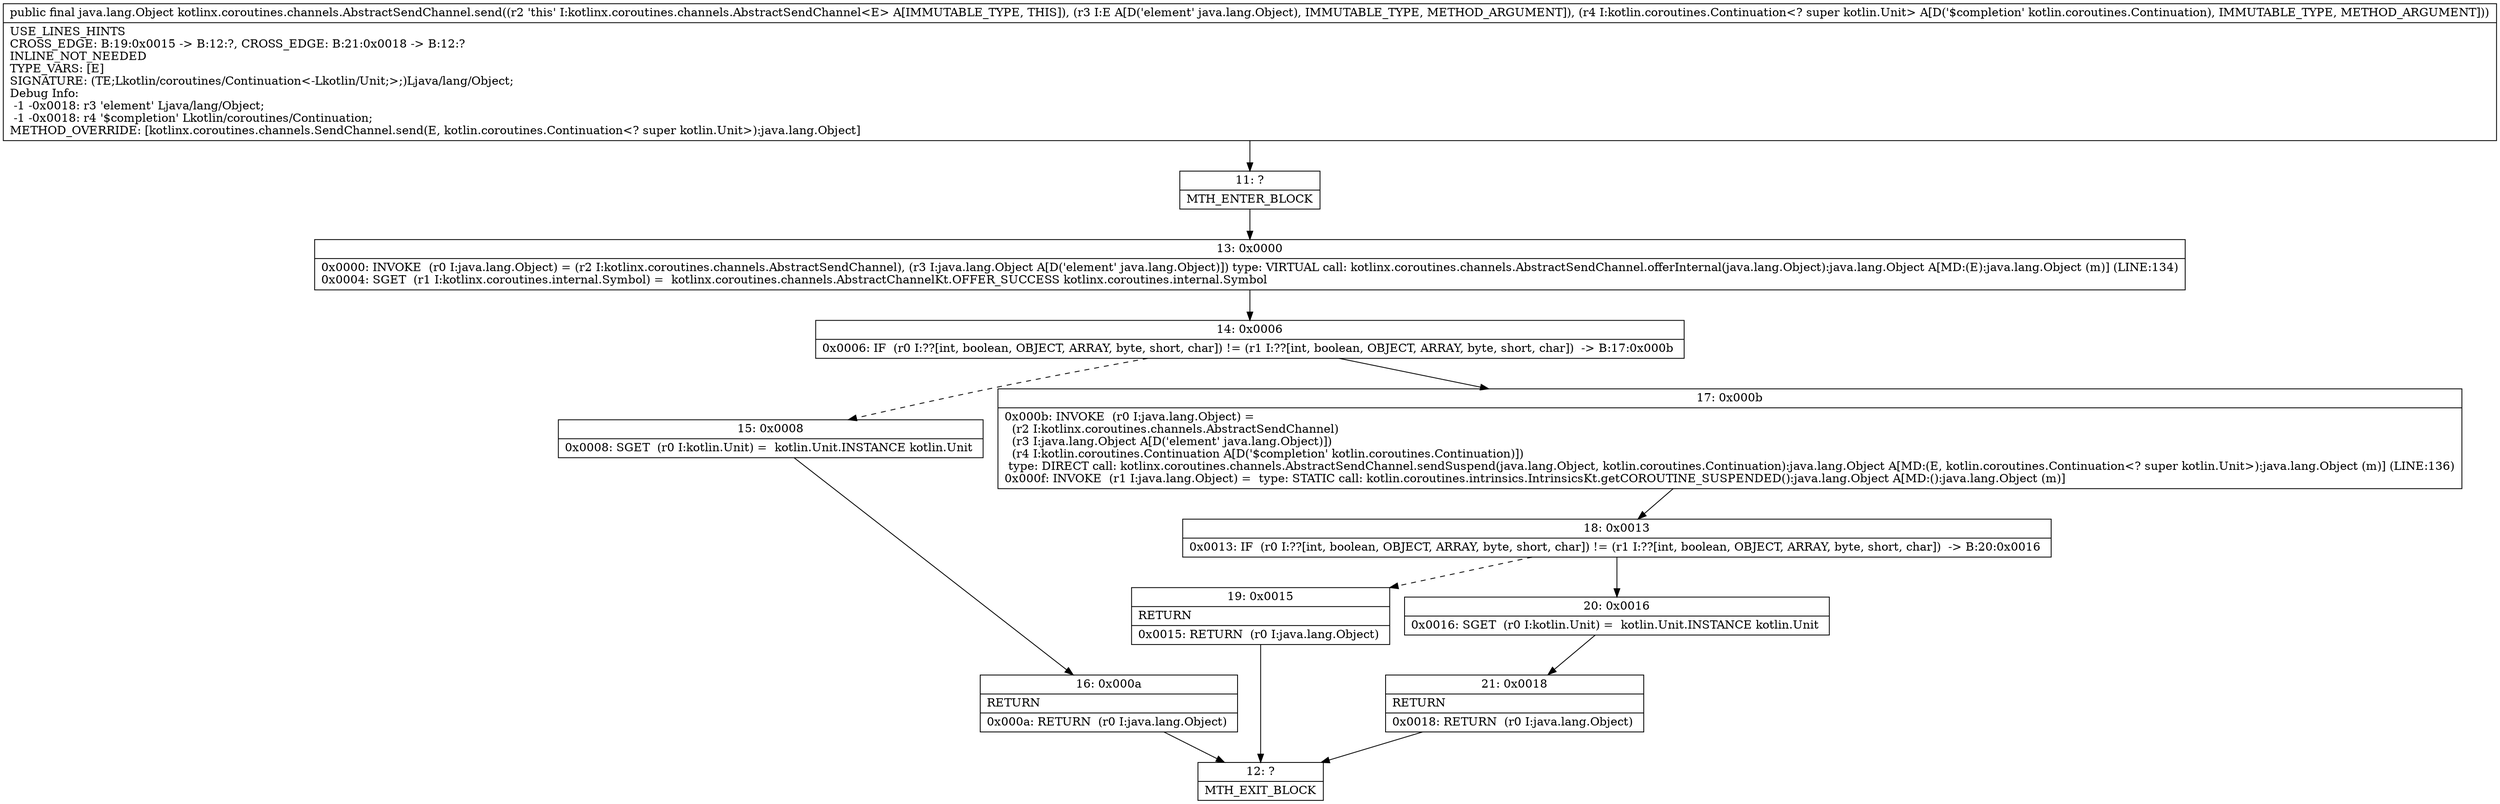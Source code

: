 digraph "CFG forkotlinx.coroutines.channels.AbstractSendChannel.send(Ljava\/lang\/Object;Lkotlin\/coroutines\/Continuation;)Ljava\/lang\/Object;" {
Node_11 [shape=record,label="{11\:\ ?|MTH_ENTER_BLOCK\l}"];
Node_13 [shape=record,label="{13\:\ 0x0000|0x0000: INVOKE  (r0 I:java.lang.Object) = (r2 I:kotlinx.coroutines.channels.AbstractSendChannel), (r3 I:java.lang.Object A[D('element' java.lang.Object)]) type: VIRTUAL call: kotlinx.coroutines.channels.AbstractSendChannel.offerInternal(java.lang.Object):java.lang.Object A[MD:(E):java.lang.Object (m)] (LINE:134)\l0x0004: SGET  (r1 I:kotlinx.coroutines.internal.Symbol) =  kotlinx.coroutines.channels.AbstractChannelKt.OFFER_SUCCESS kotlinx.coroutines.internal.Symbol \l}"];
Node_14 [shape=record,label="{14\:\ 0x0006|0x0006: IF  (r0 I:??[int, boolean, OBJECT, ARRAY, byte, short, char]) != (r1 I:??[int, boolean, OBJECT, ARRAY, byte, short, char])  \-\> B:17:0x000b \l}"];
Node_15 [shape=record,label="{15\:\ 0x0008|0x0008: SGET  (r0 I:kotlin.Unit) =  kotlin.Unit.INSTANCE kotlin.Unit \l}"];
Node_16 [shape=record,label="{16\:\ 0x000a|RETURN\l|0x000a: RETURN  (r0 I:java.lang.Object) \l}"];
Node_12 [shape=record,label="{12\:\ ?|MTH_EXIT_BLOCK\l}"];
Node_17 [shape=record,label="{17\:\ 0x000b|0x000b: INVOKE  (r0 I:java.lang.Object) = \l  (r2 I:kotlinx.coroutines.channels.AbstractSendChannel)\l  (r3 I:java.lang.Object A[D('element' java.lang.Object)])\l  (r4 I:kotlin.coroutines.Continuation A[D('$completion' kotlin.coroutines.Continuation)])\l type: DIRECT call: kotlinx.coroutines.channels.AbstractSendChannel.sendSuspend(java.lang.Object, kotlin.coroutines.Continuation):java.lang.Object A[MD:(E, kotlin.coroutines.Continuation\<? super kotlin.Unit\>):java.lang.Object (m)] (LINE:136)\l0x000f: INVOKE  (r1 I:java.lang.Object) =  type: STATIC call: kotlin.coroutines.intrinsics.IntrinsicsKt.getCOROUTINE_SUSPENDED():java.lang.Object A[MD:():java.lang.Object (m)]\l}"];
Node_18 [shape=record,label="{18\:\ 0x0013|0x0013: IF  (r0 I:??[int, boolean, OBJECT, ARRAY, byte, short, char]) != (r1 I:??[int, boolean, OBJECT, ARRAY, byte, short, char])  \-\> B:20:0x0016 \l}"];
Node_19 [shape=record,label="{19\:\ 0x0015|RETURN\l|0x0015: RETURN  (r0 I:java.lang.Object) \l}"];
Node_20 [shape=record,label="{20\:\ 0x0016|0x0016: SGET  (r0 I:kotlin.Unit) =  kotlin.Unit.INSTANCE kotlin.Unit \l}"];
Node_21 [shape=record,label="{21\:\ 0x0018|RETURN\l|0x0018: RETURN  (r0 I:java.lang.Object) \l}"];
MethodNode[shape=record,label="{public final java.lang.Object kotlinx.coroutines.channels.AbstractSendChannel.send((r2 'this' I:kotlinx.coroutines.channels.AbstractSendChannel\<E\> A[IMMUTABLE_TYPE, THIS]), (r3 I:E A[D('element' java.lang.Object), IMMUTABLE_TYPE, METHOD_ARGUMENT]), (r4 I:kotlin.coroutines.Continuation\<? super kotlin.Unit\> A[D('$completion' kotlin.coroutines.Continuation), IMMUTABLE_TYPE, METHOD_ARGUMENT]))  | USE_LINES_HINTS\lCROSS_EDGE: B:19:0x0015 \-\> B:12:?, CROSS_EDGE: B:21:0x0018 \-\> B:12:?\lINLINE_NOT_NEEDED\lTYPE_VARS: [E]\lSIGNATURE: (TE;Lkotlin\/coroutines\/Continuation\<\-Lkotlin\/Unit;\>;)Ljava\/lang\/Object;\lDebug Info:\l  \-1 \-0x0018: r3 'element' Ljava\/lang\/Object;\l  \-1 \-0x0018: r4 '$completion' Lkotlin\/coroutines\/Continuation;\lMETHOD_OVERRIDE: [kotlinx.coroutines.channels.SendChannel.send(E, kotlin.coroutines.Continuation\<? super kotlin.Unit\>):java.lang.Object]\l}"];
MethodNode -> Node_11;Node_11 -> Node_13;
Node_13 -> Node_14;
Node_14 -> Node_15[style=dashed];
Node_14 -> Node_17;
Node_15 -> Node_16;
Node_16 -> Node_12;
Node_17 -> Node_18;
Node_18 -> Node_19[style=dashed];
Node_18 -> Node_20;
Node_19 -> Node_12;
Node_20 -> Node_21;
Node_21 -> Node_12;
}

